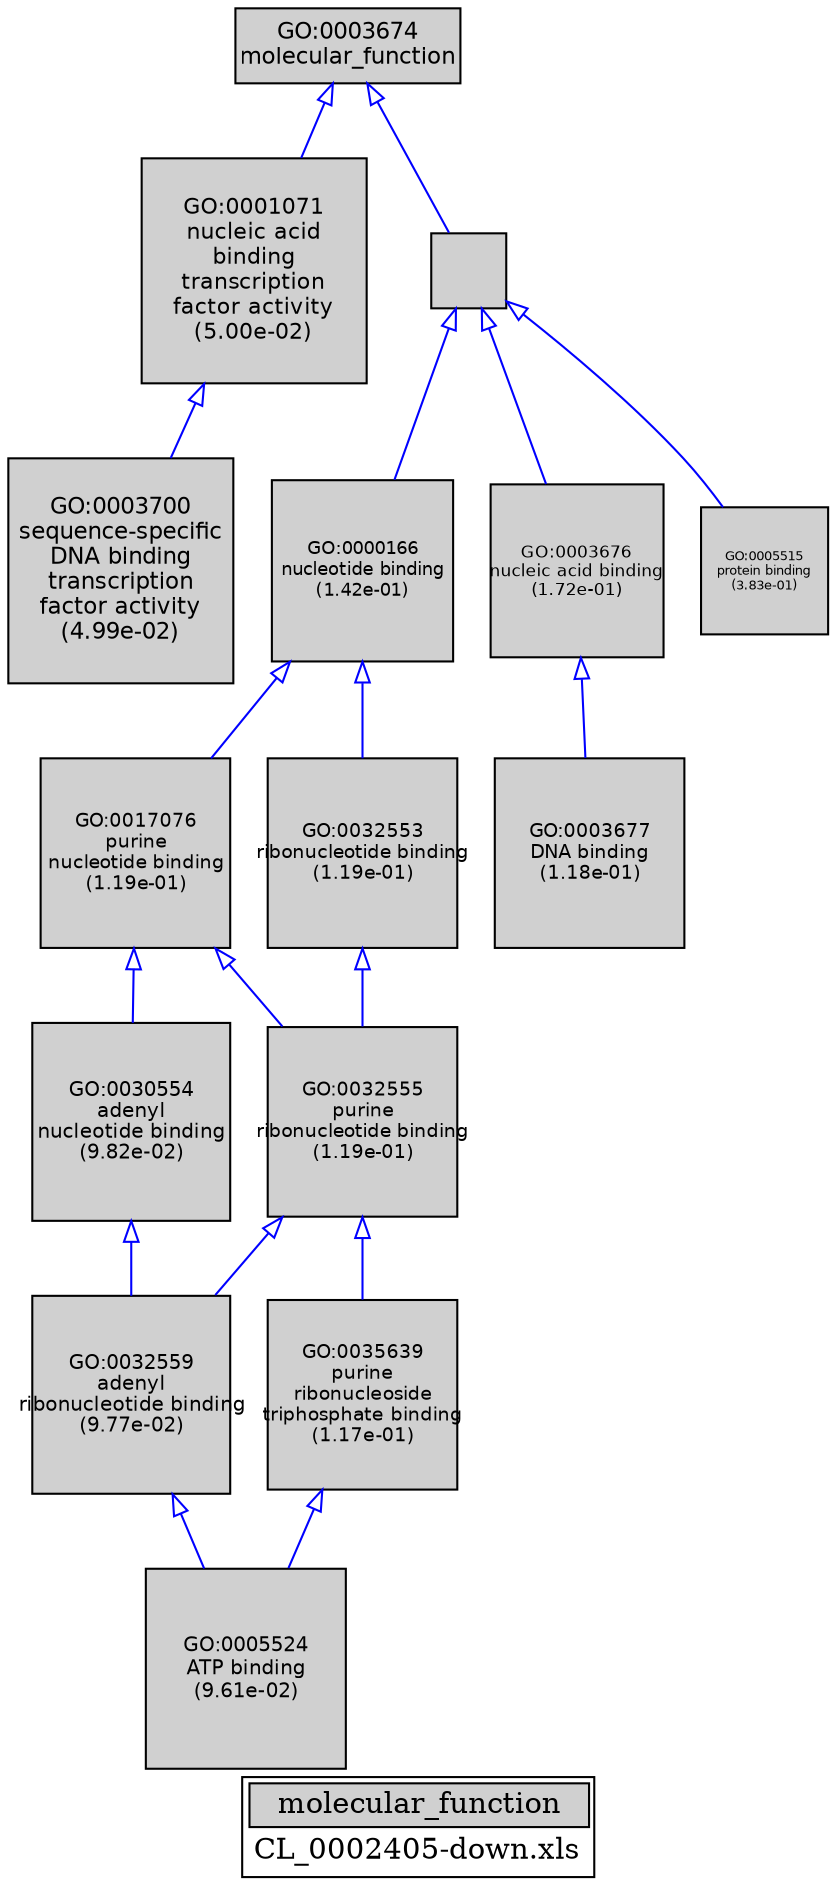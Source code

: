 digraph "molecular_function" {
graph [ bgcolor = "#FFFFFF", label = <<TABLE COLOR="black" BGCOLOR="white"><TR><TD COLSPAN="2" BGCOLOR="#D0D0D0"><FONT COLOR="black">molecular_function</FONT></TD></TR><TR><TD BORDER="0">CL_0002405-down.xls</TD></TR></TABLE>> ];
node [ fontname = "Helvetica" ];

subgraph "nodes" {

node [ style = "filled", fixedsize = "true", width = 1, shape = "box", fontsize = 9, fillcolor = "#D0D0D0", fontcolor = "black", color = "black" ];

"GO:0030554" [ URL = "#GO:0030554", label = <<TABLE BORDER="0"><TR><TD>GO:0030554<BR/>adenyl<BR/>nucleotide binding<BR/>(9.82e-02)</TD></TR></TABLE>>, width = 1.32057240819, shape = "box", fontsize = 9.508121339, height = 1.32057240819 ];
"GO:0003700" [ URL = "#GO:0003700", label = <<TABLE BORDER="0"><TR><TD>GO:0003700<BR/>sequence-specific<BR/>DNA binding<BR/>transcription<BR/>factor activity<BR/>(4.99e-02)</TD></TR></TABLE>>, width = 1.5, shape = "box", fontsize = 10.8, height = 1.5 ];
"GO:0001071" [ URL = "#GO:0001071", label = <<TABLE BORDER="0"><TR><TD>GO:0001071<BR/>nucleic acid<BR/>binding<BR/>transcription<BR/>factor activity<BR/>(5.00e-02)</TD></TR></TABLE>>, width = 1.49932215627, shape = "box", fontsize = 10.7951195252, height = 1.49932215627 ];
"GO:0005488" [ URL = "#GO:0005488", label = "", width = 0.497655404939, shape = "box", height = 0.497655404939 ];
"GO:0017076" [ URL = "#GO:0017076", label = <<TABLE BORDER="0"><TR><TD>GO:0017076<BR/>purine<BR/>nucleotide binding<BR/>(1.19e-01)</TD></TR></TABLE>>, width = 1.26389042397, shape = "box", fontsize = 9.10001105261, height = 1.26389042397 ];
"GO:0032555" [ URL = "#GO:0032555", label = <<TABLE BORDER="0"><TR><TD>GO:0032555<BR/>purine<BR/>ribonucleotide binding<BR/>(1.19e-01)</TD></TR></TABLE>>, width = 1.2650691507, shape = "box", fontsize = 9.10849788502, height = 1.2650691507 ];
"GO:0003674" [ URL = "#GO:0003674", label = <<TABLE BORDER="0"><TR><TD>GO:0003674<BR/>molecular_function</TD></TR></TABLE>>, width = 1.5, shape = "box", fontsize = 10.8 ];
"GO:0000166" [ URL = "#GO:0000166", label = <<TABLE BORDER="0"><TR><TD>GO:0000166<BR/>nucleotide binding<BR/>(1.42e-01)</TD></TR></TABLE>>, width = 1.21079689268, shape = "box", fontsize = 8.71773762729, height = 1.21079689268 ];
"GO:0003676" [ URL = "#GO:0003676", label = <<TABLE BORDER="0"><TR><TD>GO:0003676<BR/>nucleic acid binding<BR/>(1.72e-01)</TD></TR></TABLE>>, width = 1.15088573885, shape = "box", fontsize = 8.2863773197, height = 1.15088573885 ];
"GO:0003677" [ URL = "#GO:0003677", label = <<TABLE BORDER="0"><TR><TD>GO:0003677<BR/>DNA binding<BR/>(1.18e-01)</TD></TR></TABLE>>, width = 1.26879740264, shape = "box", fontsize = 9.13534129903, height = 1.26879740264 ];
"GO:0005515" [ URL = "#GO:0005515", label = <<TABLE BORDER="0"><TR><TD>GO:0005515<BR/>protein binding<BR/>(3.83e-01)</TD></TR></TABLE>>, width = 0.85317964113, shape = "box", fontsize = 6.14289341613, height = 0.85317964113 ];
"GO:0032553" [ URL = "#GO:0032553", label = <<TABLE BORDER="0"><TR><TD>GO:0032553<BR/>ribonucleotide binding<BR/>(1.19e-01)</TD></TR></TABLE>>, width = 1.26490054031, shape = "box", fontsize = 9.10728389024, height = 1.26490054031 ];
"GO:0005524" [ URL = "#GO:0005524", label = <<TABLE BORDER="0"><TR><TD>GO:0005524<BR/>ATP binding<BR/>(9.61e-02)</TD></TR></TABLE>>, width = 1.3266931888, shape = "box", fontsize = 9.55219095938, height = 1.3266931888 ];
"GO:0032559" [ URL = "#GO:0032559", label = <<TABLE BORDER="0"><TR><TD>GO:0032559<BR/>adenyl<BR/>ribonucleotide binding<BR/>(9.77e-02)</TD></TR></TABLE>>, width = 1.32194542576, shape = "box", fontsize = 9.51800706548, height = 1.32194542576 ];
"GO:0035639" [ URL = "#GO:0035639", label = <<TABLE BORDER="0"><TR><TD>GO:0035639<BR/>purine<BR/>ribonucleoside<BR/>triphosphate binding<BR/>(1.17e-01)</TD></TR></TABLE>>, width = 1.27067520169, shape = "box", fontsize = 9.14886145214, height = 1.27067520169 ];
}
subgraph "edges" {


edge [ dir = "back", weight = 1 ];
subgraph "regulates" {


edge [ color = "cyan", arrowtail = "none" ];
subgraph "positive" {


edge [ color = "green", arrowtail = "vee" ];
}
subgraph "negative" {


edge [ color = "red", arrowtail = "tee" ];
}
}
subgraph "part_of" {


edge [ color = "purple", arrowtail = "diamond", weight = 2.5 ];
}
subgraph "is_a" {


edge [ color = "blue", arrowtail = "empty", weight = 5.0 ];
"GO:0032553" -> "GO:0032555";
"GO:0005488" -> "GO:0003676";
"GO:0030554" -> "GO:0032559";
"GO:0003674" -> "GO:0005488";
"GO:0001071" -> "GO:0003700";
"GO:0032559" -> "GO:0005524";
"GO:0003676" -> "GO:0003677";
"GO:0032555" -> "GO:0035639";
"GO:0005488" -> "GO:0005515";
"GO:0000166" -> "GO:0032553";
"GO:0035639" -> "GO:0005524";
"GO:0017076" -> "GO:0032555";
"GO:0032555" -> "GO:0032559";
"GO:0005488" -> "GO:0000166";
"GO:0000166" -> "GO:0017076";
"GO:0003674" -> "GO:0001071";
"GO:0017076" -> "GO:0030554";
}
}
}
